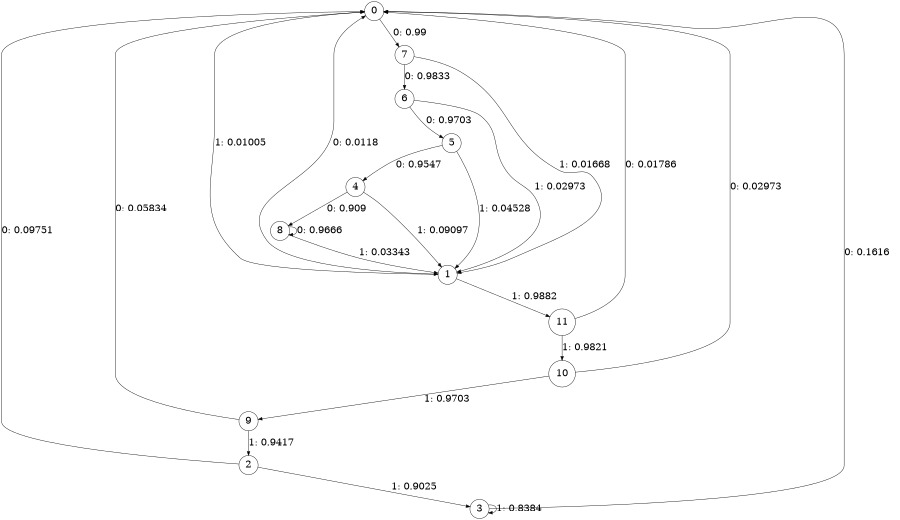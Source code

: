 digraph "ch2_both_grouped_df_L6" {
size = "6,8.5";
ratio = "fill";
node [shape = circle];
node [fontsize = 24];
edge [fontsize = 24];
0 -> 7 [label = "0: 0.99     "];
0 -> 1 [label = "1: 0.01005  "];
1 -> 0 [label = "0: 0.0118   "];
1 -> 11 [label = "1: 0.9882   "];
2 -> 0 [label = "0: 0.09751  "];
2 -> 3 [label = "1: 0.9025   "];
3 -> 0 [label = "0: 0.1616   "];
3 -> 3 [label = "1: 0.8384   "];
4 -> 8 [label = "0: 0.909    "];
4 -> 1 [label = "1: 0.09097  "];
5 -> 4 [label = "0: 0.9547   "];
5 -> 1 [label = "1: 0.04528  "];
6 -> 5 [label = "0: 0.9703   "];
6 -> 1 [label = "1: 0.02973  "];
7 -> 6 [label = "0: 0.9833   "];
7 -> 1 [label = "1: 0.01668  "];
8 -> 8 [label = "0: 0.9666   "];
8 -> 1 [label = "1: 0.03343  "];
9 -> 0 [label = "0: 0.05834  "];
9 -> 2 [label = "1: 0.9417   "];
10 -> 0 [label = "0: 0.02973  "];
10 -> 9 [label = "1: 0.9703   "];
11 -> 0 [label = "0: 0.01786  "];
11 -> 10 [label = "1: 0.9821   "];
}